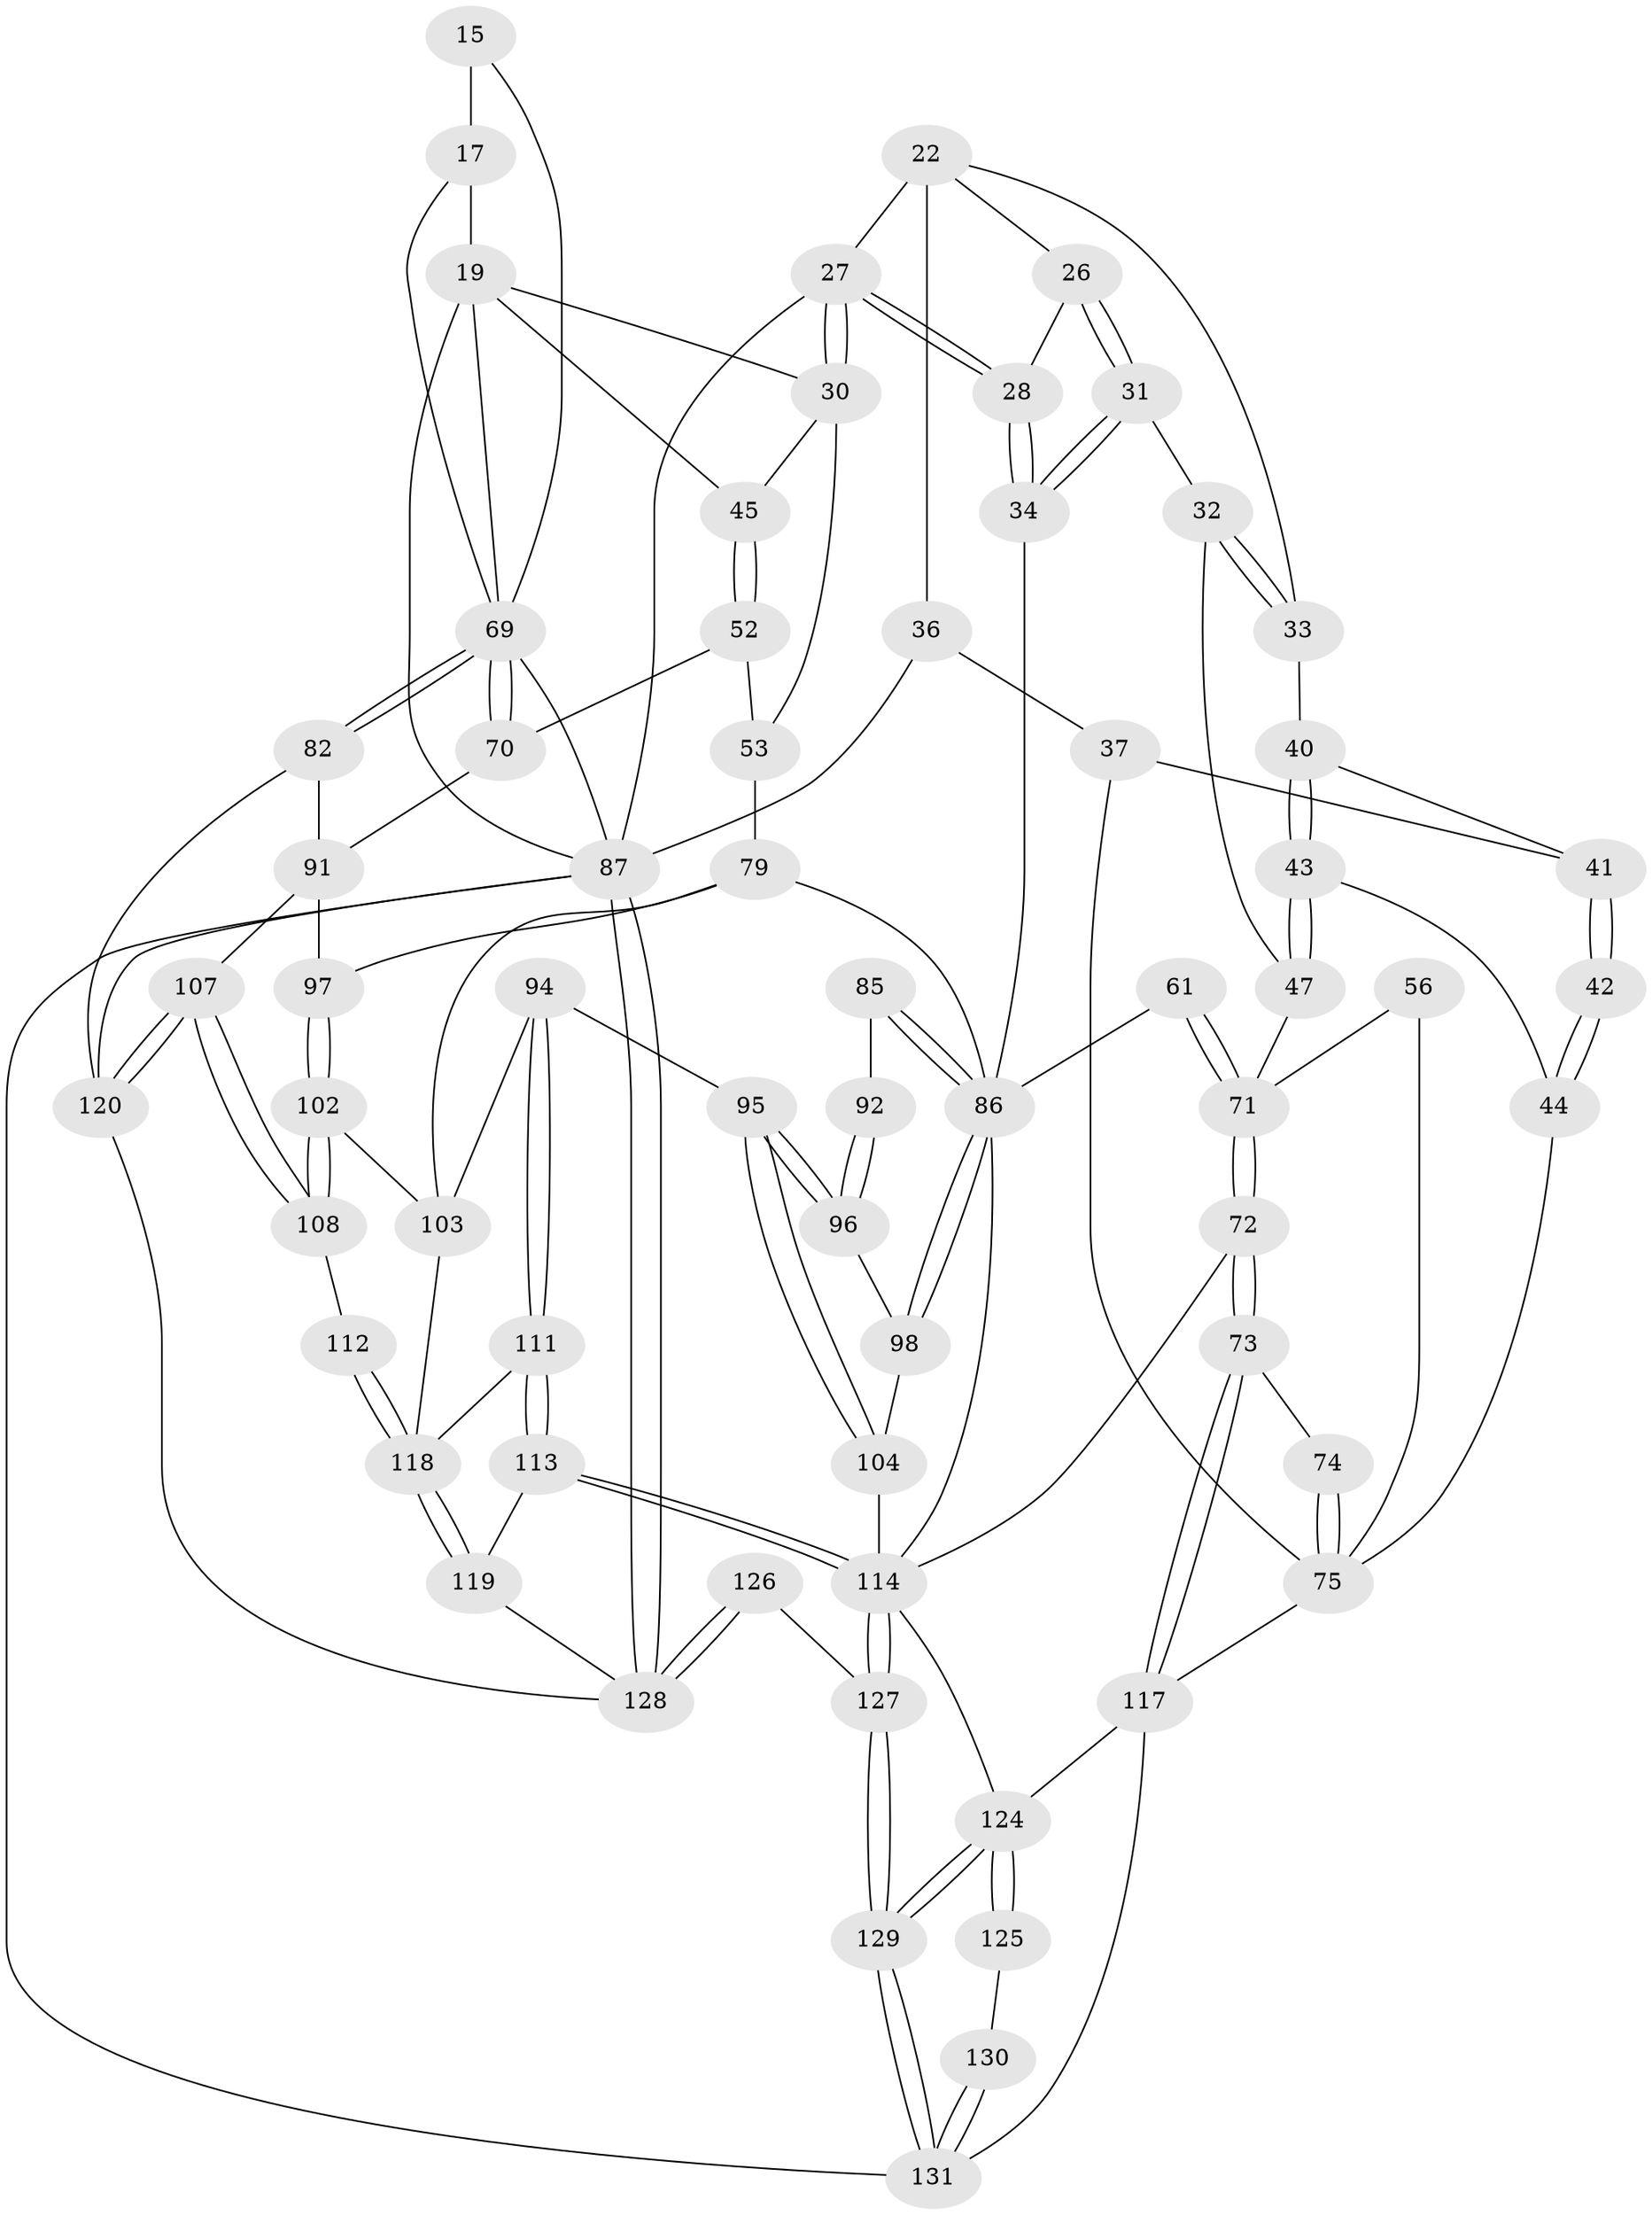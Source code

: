 // original degree distribution, {3: 0.03816793893129771, 4: 0.19083969465648856, 6: 0.21374045801526717, 5: 0.5572519083969466}
// Generated by graph-tools (version 1.1) at 2025/01/03/09/25 05:01:43]
// undirected, 65 vertices, 147 edges
graph export_dot {
graph [start="1"]
  node [color=gray90,style=filled];
  15 [pos="+0.9907374805340485+0.13876962457145522"];
  17 [pos="+0.9275091992733312+0.1588636212613693",super="+14"];
  19 [pos="+0.819296057807707+0.2117722197849291",super="+12"];
  22 [pos="+0.36397604541262396+0.10736326324022644",super="+10+21"];
  26 [pos="+0.41619696665523204+0.16188263940080874"];
  27 [pos="+0.5747916586530459+0.314418167652455",super="+8+7+9"];
  28 [pos="+0.5381956285673253+0.3328850849355357",super="+25"];
  30 [pos="+0.5921720781338664+0.312534687070629",super="+29"];
  31 [pos="+0.4361678839306575+0.31810813437679203"];
  32 [pos="+0.3194686815365161+0.3035271437556794"];
  33 [pos="+0.3011881608715719+0.2124720711671712"];
  34 [pos="+0.5087203556656116+0.36376422781001155"];
  36 [pos="+0+0",super="+35+20"];
  37 [pos="+0+0.08715174201396149"];
  40 [pos="+0.2095141081776215+0.24300376768679646"];
  41 [pos="+0.19041727775510484+0.23844789697310637",super="+39+38"];
  42 [pos="+0.15478778363291612+0.30101525551270736"];
  43 [pos="+0.2172042280608619+0.32424383479560326"];
  44 [pos="+0.16254853554775078+0.32127863159371794"];
  45 [pos="+0.6482870446641935+0.2867597556605632"];
  47 [pos="+0.2643463292932075+0.34645803030060773",super="+46"];
  52 [pos="+0.7368377467799214+0.3303254578969332"];
  53 [pos="+0.6727814489965336+0.3839691204152943"];
  56 [pos="+0.13753220437559047+0.42324176175364125"];
  61 [pos="+0.384646203195533+0.4564669256172231"];
  69 [pos="+1+0.36444848313566097",super="+23+24"];
  70 [pos="+0.8419466593983672+0.4211526732059731",super="+65+51"];
  71 [pos="+0.2652248747222247+0.5161728206030938",super="+55+54+62"];
  72 [pos="+0.2390778770216638+0.6202953462862436"];
  73 [pos="+0.22865500287266466+0.6229141428666701"];
  74 [pos="+0.10389525979097236+0.4486657196104156"];
  75 [pos="+0+0.5492759943872656",super="+50+57"];
  79 [pos="+0.7244675588646071+0.5573255817274",super="+68+63"];
  82 [pos="+1+0.46685105679593397"];
  85 [pos="+0.5591803515384888+0.507337970699057",super="+84"];
  86 [pos="+0.4891143991362591+0.4722676071320454",super="+59+60+58+80"];
  87 [pos="+1+1",super="+3+4"];
  91 [pos="+0.9367964708363564+0.6283763840226653",super="+83+66"];
  92 [pos="+0.6031150785946232+0.5816392353679637"];
  94 [pos="+0.6846253347669838+0.6507701914751595"];
  95 [pos="+0.6091982804059685+0.6447256920903882"];
  96 [pos="+0.5976705116010278+0.6344075038190716"];
  97 [pos="+0.9061013290065897+0.618979971323157",super="+67"];
  98 [pos="+0.5019704024854615+0.5891847203368518"];
  102 [pos="+0.8003791057104228+0.6749301113166425"];
  103 [pos="+0.7823799270311858+0.6706541517688632",super="+93"];
  104 [pos="+0.4746262524590447+0.8307179521262537",super="+101"];
  107 [pos="+0.8465322865300012+0.7535946514317402",super="+90"];
  108 [pos="+0.836374562745858+0.7441905868304871"];
  111 [pos="+0.675357235565648+0.7294038232219257"];
  112 [pos="+0.7695243560902649+0.7671989550785786"];
  113 [pos="+0.6153549143649496+0.8280201373070633"];
  114 [pos="+0.48579146839857823+0.8936599078300533",super="+105+106+100+99"];
  117 [pos="+0.16648523119720562+0.6590897806958786",super="+77"];
  118 [pos="+0.7568017483993319+0.7924015681933995",super="+110+109"];
  119 [pos="+0.7588318660893485+0.8449428996849127"];
  120 [pos="+0.8560784663148046+0.7986969811706823",super="+89"];
  124 [pos="+0.3060027746689644+1",super="+115+123"];
  125 [pos="+0.23888774103470437+0.9765172013734734"];
  126 [pos="+0.5849045308072783+1"];
  127 [pos="+0.4256215206796878+1"];
  128 [pos="+1+1",super="+122"];
  129 [pos="+0.3875798101152325+1"];
  130 [pos="+0.05160488374225922+0.9276724861548676"];
  131 [pos="+0.20352228859807003+1",super="+78"];
  15 -- 17 [weight=2];
  15 -- 69;
  17 -- 69;
  17 -- 19;
  19 -- 45;
  19 -- 69;
  19 -- 30;
  19 -- 87;
  22 -- 26;
  22 -- 27;
  22 -- 36 [weight=2];
  22 -- 33;
  26 -- 31;
  26 -- 31;
  26 -- 28;
  27 -- 28 [weight=2];
  27 -- 28;
  27 -- 30 [weight=2];
  27 -- 30;
  27 -- 87;
  28 -- 34;
  28 -- 34;
  30 -- 53;
  30 -- 45;
  31 -- 32;
  31 -- 34;
  31 -- 34;
  32 -- 33;
  32 -- 33;
  32 -- 47;
  33 -- 40;
  34 -- 86;
  36 -- 37;
  36 -- 87 [weight=2];
  37 -- 75;
  37 -- 41;
  40 -- 41;
  40 -- 43;
  40 -- 43;
  41 -- 42 [weight=2];
  41 -- 42;
  42 -- 44;
  42 -- 44;
  43 -- 44;
  43 -- 47;
  43 -- 47;
  44 -- 75;
  45 -- 52;
  45 -- 52;
  47 -- 71 [weight=2];
  52 -- 53;
  52 -- 70;
  53 -- 79;
  56 -- 71;
  56 -- 75 [weight=2];
  61 -- 71 [weight=2];
  61 -- 71;
  61 -- 86;
  69 -- 70 [weight=2];
  69 -- 70;
  69 -- 82;
  69 -- 82;
  69 -- 87;
  70 -- 91;
  71 -- 72;
  71 -- 72;
  72 -- 73;
  72 -- 73;
  72 -- 114;
  73 -- 74;
  73 -- 117;
  73 -- 117;
  74 -- 75 [weight=2];
  74 -- 75;
  75 -- 117;
  79 -- 86 [weight=2];
  79 -- 103;
  79 -- 97;
  82 -- 91;
  82 -- 120;
  85 -- 86 [weight=2];
  85 -- 86;
  85 -- 92 [weight=2];
  86 -- 98;
  86 -- 98;
  86 -- 114;
  87 -- 128;
  87 -- 128;
  87 -- 131 [weight=2];
  87 -- 120;
  91 -- 97 [weight=2];
  91 -- 107;
  92 -- 96;
  92 -- 96;
  94 -- 95;
  94 -- 111;
  94 -- 111;
  94 -- 103;
  95 -- 96;
  95 -- 96;
  95 -- 104;
  95 -- 104;
  96 -- 98;
  97 -- 102;
  97 -- 102;
  98 -- 104;
  102 -- 103;
  102 -- 108;
  102 -- 108;
  103 -- 118;
  104 -- 114 [weight=2];
  107 -- 108;
  107 -- 108;
  107 -- 120 [weight=2];
  107 -- 120;
  108 -- 112;
  111 -- 113;
  111 -- 113;
  111 -- 118;
  112 -- 118 [weight=2];
  112 -- 118;
  113 -- 114;
  113 -- 114;
  113 -- 119;
  114 -- 127;
  114 -- 127;
  114 -- 124;
  117 -- 124 [weight=2];
  117 -- 131;
  118 -- 119;
  118 -- 119;
  119 -- 128;
  120 -- 128;
  124 -- 125 [weight=2];
  124 -- 125;
  124 -- 129;
  124 -- 129;
  125 -- 130;
  126 -- 127;
  126 -- 128 [weight=2];
  126 -- 128;
  127 -- 129;
  127 -- 129;
  129 -- 131;
  129 -- 131;
  130 -- 131 [weight=2];
  130 -- 131;
}
